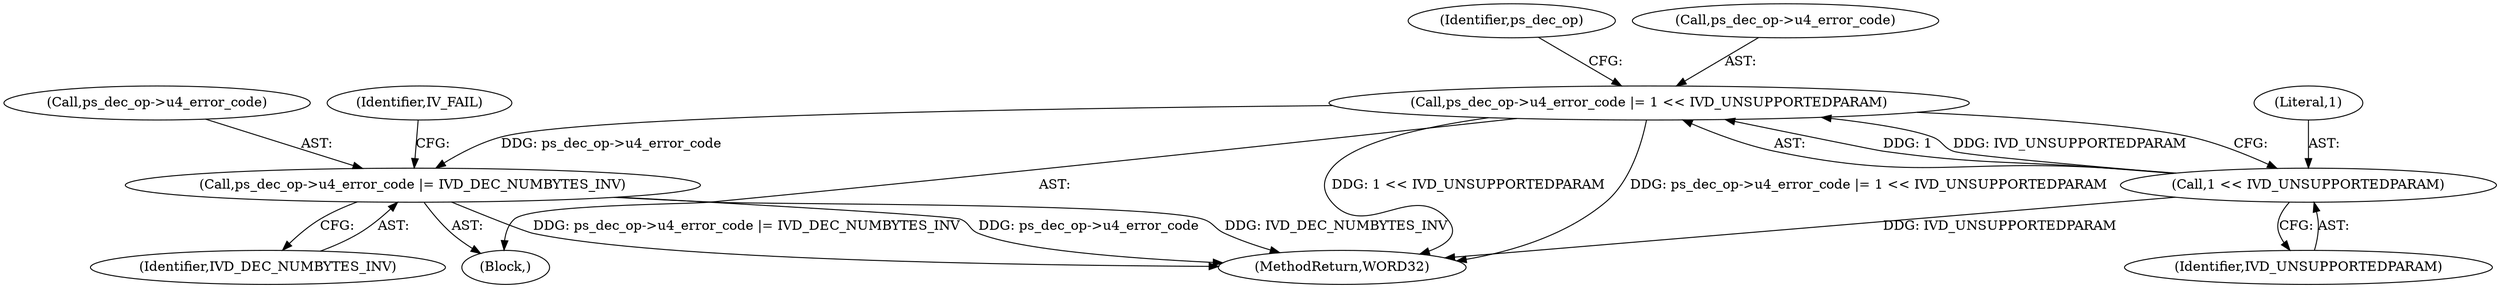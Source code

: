digraph "0_Android_33ef7de9ddc8ea7eb9cbc440d1cf89957a0c267b@pointer" {
"1000294" [label="(Call,ps_dec_op->u4_error_code |= IVD_DEC_NUMBYTES_INV)"];
"1000287" [label="(Call,ps_dec_op->u4_error_code |= 1 << IVD_UNSUPPORTEDPARAM)"];
"1000291" [label="(Call,1 << IVD_UNSUPPORTEDPARAM)"];
"1000286" [label="(Block,)"];
"1000295" [label="(Call,ps_dec_op->u4_error_code)"];
"1000300" [label="(Identifier,IV_FAIL)"];
"1000287" [label="(Call,ps_dec_op->u4_error_code |= 1 << IVD_UNSUPPORTEDPARAM)"];
"1000294" [label="(Call,ps_dec_op->u4_error_code |= IVD_DEC_NUMBYTES_INV)"];
"1000291" [label="(Call,1 << IVD_UNSUPPORTEDPARAM)"];
"1000292" [label="(Literal,1)"];
"1000293" [label="(Identifier,IVD_UNSUPPORTEDPARAM)"];
"1000296" [label="(Identifier,ps_dec_op)"];
"1000288" [label="(Call,ps_dec_op->u4_error_code)"];
"1000298" [label="(Identifier,IVD_DEC_NUMBYTES_INV)"];
"1002186" [label="(MethodReturn,WORD32)"];
"1000294" -> "1000286"  [label="AST: "];
"1000294" -> "1000298"  [label="CFG: "];
"1000295" -> "1000294"  [label="AST: "];
"1000298" -> "1000294"  [label="AST: "];
"1000300" -> "1000294"  [label="CFG: "];
"1000294" -> "1002186"  [label="DDG: IVD_DEC_NUMBYTES_INV"];
"1000294" -> "1002186"  [label="DDG: ps_dec_op->u4_error_code |= IVD_DEC_NUMBYTES_INV"];
"1000294" -> "1002186"  [label="DDG: ps_dec_op->u4_error_code"];
"1000287" -> "1000294"  [label="DDG: ps_dec_op->u4_error_code"];
"1000287" -> "1000286"  [label="AST: "];
"1000287" -> "1000291"  [label="CFG: "];
"1000288" -> "1000287"  [label="AST: "];
"1000291" -> "1000287"  [label="AST: "];
"1000296" -> "1000287"  [label="CFG: "];
"1000287" -> "1002186"  [label="DDG: 1 << IVD_UNSUPPORTEDPARAM"];
"1000287" -> "1002186"  [label="DDG: ps_dec_op->u4_error_code |= 1 << IVD_UNSUPPORTEDPARAM"];
"1000291" -> "1000287"  [label="DDG: 1"];
"1000291" -> "1000287"  [label="DDG: IVD_UNSUPPORTEDPARAM"];
"1000291" -> "1000293"  [label="CFG: "];
"1000292" -> "1000291"  [label="AST: "];
"1000293" -> "1000291"  [label="AST: "];
"1000291" -> "1002186"  [label="DDG: IVD_UNSUPPORTEDPARAM"];
}
